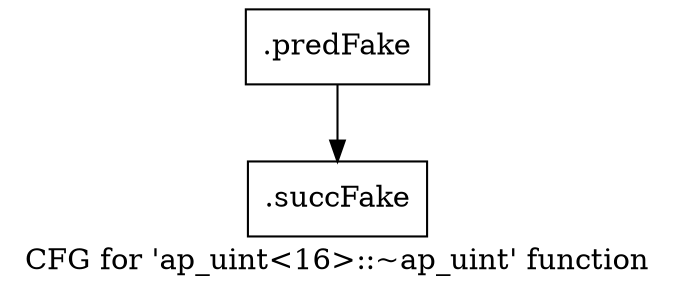 digraph "CFG for 'ap_uint\<16\>::~ap_uint' function" {
	label="CFG for 'ap_uint\<16\>::~ap_uint' function";

	Node0x581e580 [shape=record,filename="",linenumber="",label="{.predFake}"];
	Node0x581e580 -> Node0x606c0f0[ callList="" memoryops="" filename="/mnt/xilinx/Vitis_HLS/2021.2/include/ap_int.h" execusionnum="0"];
	Node0x606c0f0 [shape=record,filename="/mnt/xilinx/Vitis_HLS/2021.2/include/ap_int.h",linenumber="216",label="{.succFake}"];
}
